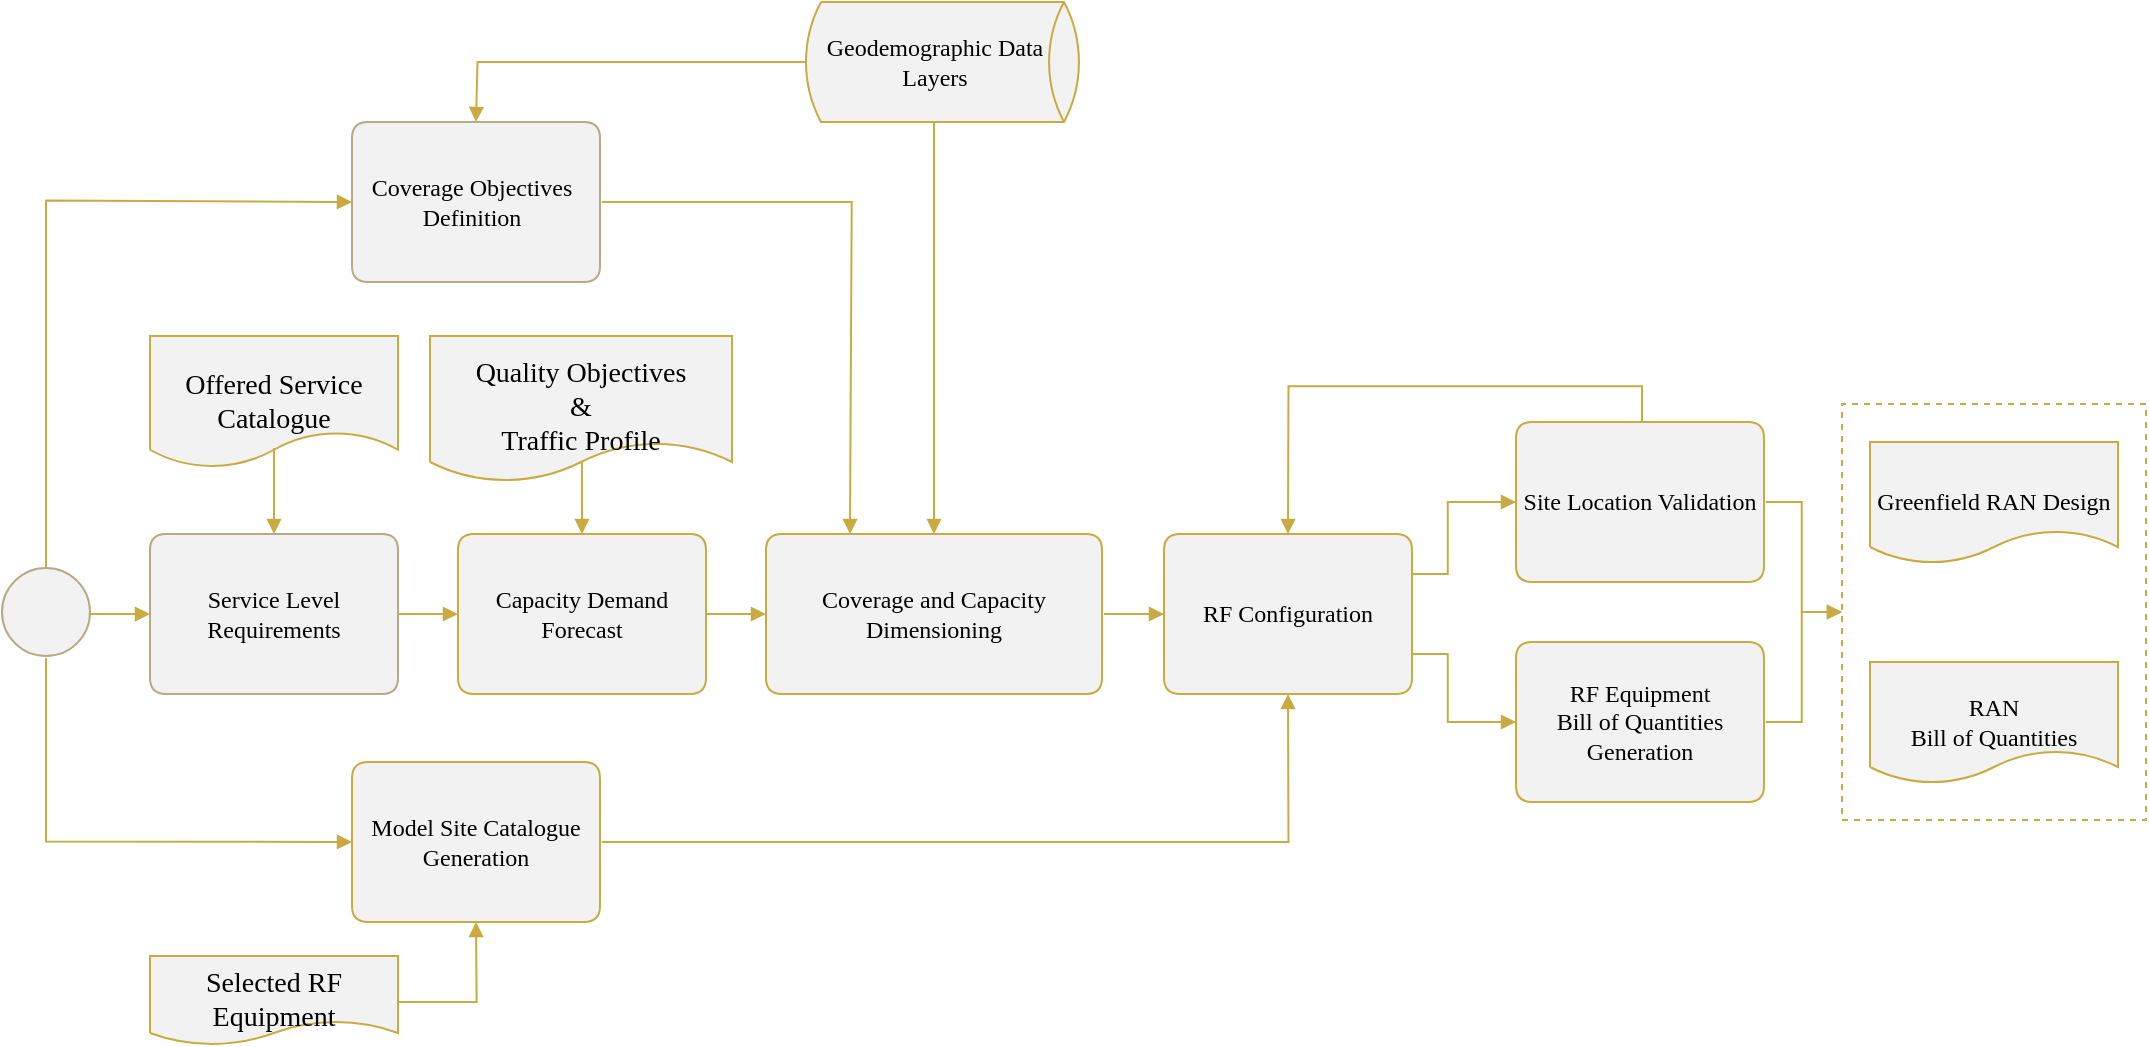 <mxfile version="13.4.2" type="device"><diagram id="WgcROyJMNsUdeJs57pX5" name="Page-1"><mxGraphModel dx="1342" dy="582" grid="1" gridSize="10" guides="1" tooltips="1" connect="1" arrows="1" fold="1" page="1" pageScale="1" pageWidth="827" pageHeight="1169" math="0" shadow="0"><root><mxCell id="0"/><mxCell id="1" parent="0"/><mxCell id="naqRGSVnfgDursWJ2qcs-1" style="vsdxID=414;fillColor=none;gradientColor=none;shape=stencil(nZBLDoAgDERP0z3SIyjew0SURgSD+Lu9kMZoXLhwN9O+tukAlrNpJg1SzDH4QW/URgNYgZTkjA4UkwJUgGXng+6DX1zLfmoymdXo17xh5zmRJ6Q42BWCfc2oJfdAr+Yv+AP9Cb7OJ3H/2JG1HNGz/84klThPVCc=);dashed=1;labelBackgroundColor=none;rounded=0;html=1;whiteSpace=wrap;strokeColor=#C9AB42;" vertex="1" parent="1"><mxGeometry x="960" y="341" width="152" height="208" as="geometry"/></mxCell><mxCell id="naqRGSVnfgDursWJ2qcs-2" style="vsdxID=24;fillColor=none;gradientColor=none;strokeColor=none;spacingTop=-1;spacingBottom=-1;spacingLeft=-1;spacingRight=-1;labelBackgroundColor=none;rounded=1;html=1;whiteSpace=wrap;" vertex="1" parent="1"><mxGeometry x="114" y="406" width="124" height="80" as="geometry"/></mxCell><mxCell id="naqRGSVnfgDursWJ2qcs-3" style="vsdxID=25;fillColor=#F2F2F2;gradientColor=none;shape=stencil(nZFLDsIwDERP4y0KyQKxLuUCnCAihliEpEpL+ZyetANS6YJFs7JnXmxpTKZqvW2YtGq7nC58F9d5MjvSWqLnLF2pyNRkqlPKfM7pFh36xhZSq1Fhhz/rgdbK5uNBXgxts9r+PjAYck39sPwBVMF6foYp9HugQeIE/ZqL4D/oQnC2vhRjPAhOQkC6U38eZ5FwClO/AQ==);strokeColor=#b6ab84;spacingTop=-1;spacingBottom=-1;spacingLeft=-1;spacingRight=-1;labelBackgroundColor=none;rounded=1;html=1;whiteSpace=wrap;" vertex="1" parent="naqRGSVnfgDursWJ2qcs-2"><mxGeometry width="124" height="80" as="geometry"/></mxCell><mxCell id="naqRGSVnfgDursWJ2qcs-4" value="&lt;font style=&quot;font-size:12px;font-family:Verdana;color:#000000;direction:ltr;letter-spacing:0px;line-height:120%;opacity:1&quot;&gt;Service Level Requirements&lt;br/&gt;&lt;/font&gt;" style="text;vsdxID=24;fillColor=none;gradientColor=none;strokeColor=none;spacingTop=-1;spacingBottom=-1;spacingLeft=-1;spacingRight=-1;labelBackgroundColor=none;rounded=1;html=1;whiteSpace=wrap;verticalAlign=middle;align=center;;html=1;" vertex="1" parent="naqRGSVnfgDursWJ2qcs-2"><mxGeometry y="40" width="124.16" as="geometry"/></mxCell><mxCell id="naqRGSVnfgDursWJ2qcs-5" style="vsdxID=53;fillColor=#F2F2F2;gradientColor=none;strokeColor=#C9AB42;spacingTop=-1;spacingBottom=-1;spacingLeft=-1;spacingRight=-1;labelBackgroundColor=none;rounded=1;html=1;whiteSpace=wrap;" vertex="1" parent="1"><mxGeometry x="268" y="406" width="124" height="80" as="geometry"/></mxCell><mxCell id="naqRGSVnfgDursWJ2qcs-6" style="vsdxID=54;fillColor=#F2F2F2;gradientColor=none;shape=stencil(nZFLDsIwDERP4y0KyQKxLuUCnCAihliEpEpL+ZyetANS6YJFs7JnXmxpTKZqvW2YtGq7nC58F9d5MjvSWqLnLF2pyNRkqlPKfM7pFh36xhZSq1Fhhz/rgdbK5uNBXgxts9r+PjAYck39sPwBVMF6foYp9HugQeIE/ZqL4D/oQnC2vhRjPAhOQkC6U38eZ5FwClO/AQ==);strokeColor=#C9AB42;spacingTop=-1;spacingBottom=-1;spacingLeft=-1;spacingRight=-1;labelBackgroundColor=none;rounded=1;html=1;whiteSpace=wrap;" vertex="1" parent="naqRGSVnfgDursWJ2qcs-5"><mxGeometry width="124" height="80" as="geometry"/></mxCell><mxCell id="naqRGSVnfgDursWJ2qcs-7" value="&lt;font style=&quot;font-size:12px;font-family:Verdana;color:#000000;direction:ltr;letter-spacing:0px;line-height:120%;opacity:1&quot;&gt;Capacity Demand Forecast&lt;br/&gt;&lt;/font&gt;" style="text;vsdxID=53;fillColor=#F2F2F2;gradientColor=none;strokeColor=#C9AB42;spacingTop=-1;spacingBottom=-1;spacingLeft=-1;spacingRight=-1;labelBackgroundColor=none;rounded=1;html=1;whiteSpace=wrap;verticalAlign=middle;align=center;;html=1;" vertex="1" parent="naqRGSVnfgDursWJ2qcs-5"><mxGeometry y="40" width="124.16" as="geometry"/></mxCell><mxCell id="naqRGSVnfgDursWJ2qcs-8" style="vsdxID=99;fillColor=#F2F2F2;gradientColor=none;strokeColor=none;spacingTop=-1;spacingBottom=-1;spacingLeft=-1;spacingRight=-1;labelBackgroundColor=none;rounded=1;html=1;whiteSpace=wrap;" vertex="1" parent="1"><mxGeometry x="215" y="200" width="124" height="80" as="geometry"/></mxCell><mxCell id="naqRGSVnfgDursWJ2qcs-9" style="vsdxID=100;fillColor=#F2F2F2;gradientColor=none;shape=stencil(nZFLDsIwDERP4y0KyQKxLuUCnCAihliEpEpL+ZyetANS6YJFs7JnXmxpTKZqvW2YtGq7nC58F9d5MjvSWqLnLF2pyNRkqlPKfM7pFh36xhZSq1Fhhz/rgdbK5uNBXgxts9r+PjAYck39sPwBVMF6foYp9HugQeIE/ZqL4D/oQnC2vhRjPAhOQkC6U38eZ5FwClO/AQ==);strokeColor=#b6ab84;spacingTop=-1;spacingBottom=-1;spacingLeft=-1;spacingRight=-1;labelBackgroundColor=none;rounded=1;html=1;whiteSpace=wrap;" vertex="1" parent="naqRGSVnfgDursWJ2qcs-8"><mxGeometry width="124" height="80" as="geometry"/></mxCell><mxCell id="naqRGSVnfgDursWJ2qcs-10" value="&lt;font style=&quot;font-size:12px;font-family:Verdana;color:#000000;direction:ltr;letter-spacing:0px;line-height:120%;opacity:1&quot;&gt;Coverage Objectives Definition&lt;br/&gt;&lt;/font&gt;" style="text;vsdxID=99;fillColor=#F2F2F2;gradientColor=none;strokeColor=none;spacingTop=-1;spacingBottom=-1;spacingLeft=-1;spacingRight=-1;labelBackgroundColor=none;rounded=1;html=1;whiteSpace=wrap;verticalAlign=middle;align=center;;html=1;" vertex="1" parent="naqRGSVnfgDursWJ2qcs-8"><mxGeometry x="-2.08" y="40" width="124.16" as="geometry"/></mxCell><mxCell id="naqRGSVnfgDursWJ2qcs-11" style="vsdxID=122;fillColor=#F2F2F2;gradientColor=none;strokeColor=#C9AB42;spacingTop=-1;spacingBottom=-1;spacingLeft=-1;spacingRight=-1;labelBackgroundColor=none;rounded=1;html=1;whiteSpace=wrap;" vertex="1" parent="1"><mxGeometry x="215" y="520" width="124" height="80" as="geometry"/></mxCell><mxCell id="naqRGSVnfgDursWJ2qcs-12" style="vsdxID=123;fillColor=#F2F2F2;gradientColor=none;shape=stencil(nZFLDsIwDERP4y0KyQKxLuUCnCAihliEpEpL+ZyetANS6YJFs7JnXmxpTKZqvW2YtGq7nC58F9d5MjvSWqLnLF2pyNRkqlPKfM7pFh36xhZSq1Fhhz/rgdbK5uNBXgxts9r+PjAYck39sPwBVMF6foYp9HugQeIE/ZqL4D/oQnC2vhRjPAhOQkC6U38eZ5FwClO/AQ==);strokeColor=#C9AB42;spacingTop=-1;spacingBottom=-1;spacingLeft=-1;spacingRight=-1;labelBackgroundColor=none;rounded=1;html=1;whiteSpace=wrap;" vertex="1" parent="naqRGSVnfgDursWJ2qcs-11"><mxGeometry width="124" height="80" as="geometry"/></mxCell><mxCell id="naqRGSVnfgDursWJ2qcs-13" value="&lt;font style=&quot;font-size:12px;font-family:Verdana;color:#000000;direction:ltr;letter-spacing:0px;line-height:120%;opacity:1&quot;&gt;Model Site Catalogue Generation&lt;br/&gt;&lt;/font&gt;" style="text;vsdxID=122;fillColor=#F2F2F2;gradientColor=none;strokeColor=#C9AB42;spacingTop=-1;spacingBottom=-1;spacingLeft=-1;spacingRight=-1;labelBackgroundColor=none;rounded=1;html=1;whiteSpace=wrap;verticalAlign=middle;align=center;;html=1;" vertex="1" parent="naqRGSVnfgDursWJ2qcs-11"><mxGeometry y="40" width="124.16" as="geometry"/></mxCell><mxCell id="naqRGSVnfgDursWJ2qcs-14" style="vsdxID=170;fillColor=#F2F2F2;gradientColor=none;strokeColor=#C9AB42;spacingTop=-1;spacingBottom=-1;spacingLeft=-1;spacingRight=-1;labelBackgroundColor=none;rounded=1;html=1;whiteSpace=wrap;" vertex="1" parent="1"><mxGeometry x="422" y="406" width="168" height="80" as="geometry"/></mxCell><mxCell id="naqRGSVnfgDursWJ2qcs-15" style="vsdxID=171;fillColor=#F2F2F2;gradientColor=none;shape=stencil(nZFLDsIwDERP4y0KyQKxLuUCnCAihliEpEpL+ZyetANS6YJFs7JnXmxpTKZqvW2YtGq7nC58F9d5MjvSWqLnLF2pyNRkqlPKfM7pFh36xhZSq1Fhhz/rgdbK5uNBXgxts9r+PjAYck39sPwBVMF6foYp9HugQeIE/ZqL4D/oQnC2vhRjPAhOQkC6U38eZ5FwClO/AQ==);strokeColor=#C9AB42;spacingTop=-1;spacingBottom=-1;spacingLeft=-1;spacingRight=-1;labelBackgroundColor=none;rounded=1;html=1;whiteSpace=wrap;" vertex="1" parent="naqRGSVnfgDursWJ2qcs-14"><mxGeometry width="168" height="80" as="geometry"/></mxCell><mxCell id="naqRGSVnfgDursWJ2qcs-16" value="&lt;font style=&quot;font-size:12px;font-family:Verdana;color:#000000;direction:ltr;letter-spacing:0px;line-height:120%;opacity:1&quot;&gt;Coverage and Capacity Dimensioning&lt;br/&gt;&lt;/font&gt;" style="text;vsdxID=170;fillColor=#F2F2F2;gradientColor=none;strokeColor=#C9AB42;spacingTop=-1;spacingBottom=-1;spacingLeft=-1;spacingRight=-1;labelBackgroundColor=none;rounded=1;html=1;whiteSpace=wrap;verticalAlign=middle;align=center;;html=1;" vertex="1" parent="naqRGSVnfgDursWJ2qcs-14"><mxGeometry y="40" width="168.41" as="geometry"/></mxCell><mxCell id="naqRGSVnfgDursWJ2qcs-17" style="vsdxID=193;fillColor=#F2F2F2;gradientColor=none;strokeColor=#C9AB42;spacingTop=-1;spacingBottom=-1;spacingLeft=-1;spacingRight=-1;labelBackgroundColor=none;rounded=1;html=1;whiteSpace=wrap;" vertex="1" parent="1"><mxGeometry x="797" y="350" width="124" height="80" as="geometry"/></mxCell><mxCell id="naqRGSVnfgDursWJ2qcs-18" style="vsdxID=194;fillColor=#F2F2F2;gradientColor=none;shape=stencil(nZFLDsIwDERP4y0KyQKxLuUCnCAihliEpEpL+ZyetANS6YJFs7JnXmxpTKZqvW2YtGq7nC58F9d5MjvSWqLnLF2pyNRkqlPKfM7pFh36xhZSq1Fhhz/rgdbK5uNBXgxts9r+PjAYck39sPwBVMF6foYp9HugQeIE/ZqL4D/oQnC2vhRjPAhOQkC6U38eZ5FwClO/AQ==);strokeColor=#C9AB42;spacingTop=-1;spacingBottom=-1;spacingLeft=-1;spacingRight=-1;labelBackgroundColor=none;rounded=1;html=1;whiteSpace=wrap;" vertex="1" parent="naqRGSVnfgDursWJ2qcs-17"><mxGeometry width="124" height="80" as="geometry"/></mxCell><mxCell id="naqRGSVnfgDursWJ2qcs-19" value="&lt;font style=&quot;font-size:12px;font-family:Verdana;color:#000000;direction:ltr;letter-spacing:0px;line-height:120%;opacity:1&quot;&gt;Site Location Validation&lt;br/&gt;&lt;/font&gt;" style="text;vsdxID=193;fillColor=#F2F2F2;gradientColor=none;strokeColor=#C9AB42;spacingTop=-1;spacingBottom=-1;spacingLeft=-1;spacingRight=-1;labelBackgroundColor=none;rounded=1;html=1;whiteSpace=wrap;verticalAlign=middle;align=center;;html=1;" vertex="1" parent="naqRGSVnfgDursWJ2qcs-17"><mxGeometry y="40" width="124.16" as="geometry"/></mxCell><mxCell id="naqRGSVnfgDursWJ2qcs-20" style="vsdxID=216;fillColor=none;gradientColor=none;strokeColor=none;spacingTop=-1;spacingBottom=-1;spacingLeft=-1;spacingRight=-1;labelBackgroundColor=none;rounded=0;html=1;whiteSpace=wrap;" vertex="1" parent="1"><mxGeometry x="40" y="423" width="44" height="44" as="geometry"/></mxCell><mxCell id="naqRGSVnfgDursWJ2qcs-21" style="vsdxID=217;fillColor=#f2f2f2;gradientColor=none;shape=stencil(vVHLDsIgEPwajiQI6RfU+h8bu22JCGRB2/69kG1iazx58DazM/vIjjBtmiCi0CplCjecbZ8nYc5Ca+snJJsLEqYTph0C4Ujh4XvmEaqzont41gkL96naodXKrGF6YSfQtUi0OXXDVlqPfJNP6usotUhYbJIUMmQb/GGrAxpRljVycDBuc1hKM2LclX8/7H9nFfB+82Cd45T2+mcspcSRmu4F);strokeColor=#b6ab84;spacingTop=-1;spacingBottom=-1;spacingLeft=-1;spacingRight=-1;labelBackgroundColor=none;rounded=0;html=1;whiteSpace=wrap;" vertex="1" parent="naqRGSVnfgDursWJ2qcs-20"><mxGeometry width="44" height="44" as="geometry"/></mxCell><mxCell id="naqRGSVnfgDursWJ2qcs-22" style="vsdxID=273;fillColor=#F2F2F2;gradientColor=none;strokeColor=#C9AB42;spacingTop=-1;spacingBottom=-1;spacingLeft=-1;spacingRight=-1;labelBackgroundColor=none;rounded=1;html=1;whiteSpace=wrap;" vertex="1" parent="1"><mxGeometry x="621" y="406" width="124" height="80" as="geometry"/></mxCell><mxCell id="naqRGSVnfgDursWJ2qcs-23" style="vsdxID=274;fillColor=#F2F2F2;gradientColor=none;shape=stencil(nZFLDsIwDERP4y0KyQKxLuUCnCAihliEpEpL+ZyetANS6YJFs7JnXmxpTKZqvW2YtGq7nC58F9d5MjvSWqLnLF2pyNRkqlPKfM7pFh36xhZSq1Fhhz/rgdbK5uNBXgxts9r+PjAYck39sPwBVMF6foYp9HugQeIE/ZqL4D/oQnC2vhRjPAhOQkC6U38eZ5FwClO/AQ==);strokeColor=#C9AB42;spacingTop=-1;spacingBottom=-1;spacingLeft=-1;spacingRight=-1;labelBackgroundColor=none;rounded=1;html=1;whiteSpace=wrap;" vertex="1" parent="naqRGSVnfgDursWJ2qcs-22"><mxGeometry width="124" height="80" as="geometry"/></mxCell><mxCell id="naqRGSVnfgDursWJ2qcs-24" value="&lt;font style=&quot;font-size:12px;font-family:Verdana;color:#000000;direction:ltr;letter-spacing:0px;line-height:120%;opacity:1&quot;&gt;RF Configuration&lt;br/&gt;&lt;/font&gt;" style="text;vsdxID=273;fillColor=#F2F2F2;gradientColor=none;strokeColor=#C9AB42;spacingTop=-1;spacingBottom=-1;spacingLeft=-1;spacingRight=-1;labelBackgroundColor=none;rounded=1;html=1;whiteSpace=wrap;verticalAlign=middle;align=center;;html=1;" vertex="1" parent="naqRGSVnfgDursWJ2qcs-22"><mxGeometry y="40" width="124.16" as="geometry"/></mxCell><mxCell id="naqRGSVnfgDursWJ2qcs-25" value="&lt;font style=&quot;font-size:12px;font-family:Verdana;color:#000000;direction:ltr;letter-spacing:0px;line-height:120%;opacity:1&quot;&gt;Geodemographic Data Layers&lt;br/&gt;&lt;/font&gt;" style="verticalAlign=middle;align=center;vsdxID=300;fillColor=#F2F2F2;gradientColor=none;shape=stencil(1VNLEsIgDD0NyzIUtI5rPxfwBIxNW0aEDkWtnl7atE6rw7hyIavk5ZHkhUDEpqlkDYSzxjt7gpvKfUXElnCuTAVO+WARsSNiU1gHpbMXk6Nfy8DkrEcgxztpx+ZMuuNBPQCxFV3PD3Iwydleu+ItUpd0NUTvCLDe2yNXKzPhpozFqaGBrrWBuljTsTN3H29nlGeIRRK+/DaRrWoSZ730ypppOaalKyEJ5ZJCy3IWam4A9QRO41o+dI+1o3K+qomM8idigtEvA66J0hp36RX/wab83euz6MDehhWM958WIPylYvcE);strokeColor=#C9AB42;spacingTop=-1;spacingBottom=-1;spacingLeft=-1;spacingRight=-1;labelBackgroundColor=none;rounded=1;html=1;whiteSpace=wrap;" vertex="1" parent="1"><mxGeometry x="442" y="140" width="129" height="60" as="geometry"/></mxCell><mxCell id="naqRGSVnfgDursWJ2qcs-26" value="&lt;font style=&quot;font-size:14px;font-family:Verdana;color:#000000;direction:ltr;letter-spacing:0px;line-height:120%;opacity:1&quot;&gt;Quality Objectives&lt;br/&gt;&amp;amp;&lt;br/&gt;Traffic Profile&lt;br/&gt;&lt;/font&gt;" style="verticalAlign=middle;align=center;vsdxID=304;fillColor=#F2F2F2;gradientColor=none;shape=stencil(tZJLDoIwEIZP0yWkDxFdI17AEzQyQGOlpFRBT29hMAEMG41dTf/55pX8RCRNKWsgnDbOmgu0KnMlEQfCuapKsMr5iIiUiCQ3FgprblWG/1p6ktNBgQxrWE9zKu35pJ6AWhzu5w8ZbHI19354hyjF1AN/uziMBuGIrFbVKkvXQUa/Rpcb+Lv6i0c6isJog7wdCxjbhvF44JtaaUm7QHaqCaxx0ilTza7S0hYQ+HFBrmUxSzUtQP0h/7Dgn/dj0/18MNgGDaW0RtdN80ubeQktKtIX);strokeColor=#C9AB42;spacingTop=-1;spacingBottom=-1;spacingLeft=-1;spacingRight=-1;labelBackgroundColor=none;rounded=1;html=1;whiteSpace=wrap;" vertex="1" parent="1"><mxGeometry x="254" y="307" width="151" height="72" as="geometry"/></mxCell><mxCell id="naqRGSVnfgDursWJ2qcs-27" style="vsdxID=332;fillColor=#F2F2F2;gradientColor=none;strokeColor=#C9AB42;spacingTop=-1;spacingBottom=-1;spacingLeft=-1;spacingRight=-1;labelBackgroundColor=none;rounded=1;html=1;whiteSpace=wrap;" vertex="1" parent="1"><mxGeometry x="797" y="460" width="124" height="80" as="geometry"/></mxCell><mxCell id="naqRGSVnfgDursWJ2qcs-28" style="vsdxID=333;fillColor=#F2F2F2;gradientColor=none;shape=stencil(nZFLDsIwDERP4y0KyQKxLuUCnCAihliEpEpL+ZyetANS6YJFs7JnXmxpTKZqvW2YtGq7nC58F9d5MjvSWqLnLF2pyNRkqlPKfM7pFh36xhZSq1Fhhz/rgdbK5uNBXgxts9r+PjAYck39sPwBVMF6foYp9HugQeIE/ZqL4D/oQnC2vhRjPAhOQkC6U38eZ5FwClO/AQ==);strokeColor=#C9AB42;spacingTop=-1;spacingBottom=-1;spacingLeft=-1;spacingRight=-1;labelBackgroundColor=none;rounded=1;html=1;whiteSpace=wrap;" vertex="1" parent="naqRGSVnfgDursWJ2qcs-27"><mxGeometry width="124" height="80" as="geometry"/></mxCell><mxCell id="naqRGSVnfgDursWJ2qcs-29" value="&lt;font style=&quot;font-size:12px;font-family:Verdana;color:#000000;direction:ltr;letter-spacing:0px;line-height:120%;opacity:1&quot;&gt;RF Equipment &lt;br/&gt;Bill of Quantities Generation&lt;br/&gt;&lt;/font&gt;" style="text;vsdxID=332;fillColor=#F2F2F2;gradientColor=none;strokeColor=#C9AB42;spacingTop=-1;spacingBottom=-1;spacingLeft=-1;spacingRight=-1;labelBackgroundColor=none;rounded=1;html=1;whiteSpace=wrap;verticalAlign=middle;align=center;;html=1;" vertex="1" parent="naqRGSVnfgDursWJ2qcs-27"><mxGeometry y="40" width="124.16" as="geometry"/></mxCell><mxCell id="naqRGSVnfgDursWJ2qcs-30" value="&lt;font style=&quot;font-size:14px;font-family:Verdana;color:#000000;direction:ltr;letter-spacing:0px;line-height:120%;opacity:1&quot;&gt;Offered Service Catalogue&lt;br/&gt;&lt;/font&gt;" style="verticalAlign=middle;align=center;vsdxID=360;fillColor=#F2F2F2;gradientColor=none;shape=stencil(tZJNDoIwEIVP0yWktCKyVryAJ2hkgMZKSVsFPb2FwQQwbEjsavrmm7/kEX60lWiAMGqd0TdoZe4qwk+EMVlXYKTzEeEZ4cdCGyiNftQ5/hvhSUYHBXKsiXqaUWGuF/kG1JIwnT9ksMldP/vhHaIUUy/8HZIwHoQzskrWqyxdByO6GV1u4O/qLx7pOAopQ96MBWkS7vYofaGVjrQLRCdtYLQTTup6dpQSpoTATwsKJcpZyrYAzY+8fb8/rxdN1/PBYBq0k1QKPTfNL03mJTQozz4=);strokeColor=#C9AB42;spacingTop=-1;spacingBottom=-1;spacingLeft=-1;spacingRight=-1;labelBackgroundColor=none;rounded=1;html=1;whiteSpace=wrap;" vertex="1" parent="1"><mxGeometry x="114" y="307" width="124" height="65" as="geometry"/></mxCell><mxCell id="naqRGSVnfgDursWJ2qcs-31" value="&lt;font style=&quot;font-size:14px;font-family:Verdana;color:#000000;direction:ltr;letter-spacing:0px;line-height:120%;opacity:1&quot;&gt;Selected RF Equipment&lt;br/&gt;&lt;/font&gt;" style="verticalAlign=middle;align=center;vsdxID=362;fillColor=#F2F2F2;gradientColor=none;shape=stencil(tZJNDoIwEIVP0yVkaCXoGvECnqCRARorJaUKenoLwwIwbDR2NX3zzV/ymEjbSjbIOLTOmit2KncVE0fGuaortMr5iImMibQwFktr7nVO/0Z6ksOoYE410UBzkPZyVi8kLQkPy0cMNbmZxzC8JxQo9aTfPgnjUTgRq1W9ycI2GMHX6HoDf9dw8UQnPISEeDsVcIhCsSNtouKNltAHsldtYI2TTpl6cZWWtsTAjwsKLctFqu0Qmw/5hwX/vF80388Ho23IUEprct08v7aZl8iiInsD);strokeColor=#C9AB42;spacingTop=-1;spacingBottom=-1;spacingLeft=-1;spacingRight=-1;labelBackgroundColor=none;rounded=1;html=1;whiteSpace=wrap;" vertex="1" parent="1"><mxGeometry x="114" y="617" width="124" height="44" as="geometry"/></mxCell><mxCell id="naqRGSVnfgDursWJ2qcs-32" value="&lt;font style=&quot;font-size:12px;font-family:Verdana;color:#000000;direction:ltr;letter-spacing:0px;line-height:120%;opacity:1&quot;&gt;Greenfield RAN Design&lt;br/&gt;&lt;/font&gt;" style="verticalAlign=middle;align=center;vsdxID=413;fillColor=#F2F2F2;gradientColor=none;shape=stencil(tZJLDoIwEIZP0yWkDwm6Rr2AJ2hkgMZKSVsFPb2FwQQwbEjsavrPN6/kJyJzlWyAcOq8NTdoVe4rIo6Ec1VXYJUPEREnIrLCWCitedQ5/hsZSE4HBXKsYT3NqbTXi3oDaml8mD9ksMndPPvhHaIUUy/87dM4GYQzslrVqyxdBxndjC43CHf1F490sotTTFM7FjAmYoHSF1rpSLtIdspF1njplalnR2lpS4jCtKjQspylXAvQ/Mjb9/vzemy6XggG06CdlNbouWl+abIgoUHF6QM=);strokeColor=#C9AB42;spacingTop=-1;spacingBottom=-1;spacingLeft=-1;spacingRight=-1;labelBackgroundColor=none;rounded=1;html=1;whiteSpace=wrap;" vertex="1" parent="1"><mxGeometry x="974" y="360" width="124" height="60" as="geometry"/></mxCell><mxCell id="naqRGSVnfgDursWJ2qcs-33" value="&lt;font style=&quot;font-size:12px;font-family:Verdana;color:#000000;direction:ltr;letter-spacing:0px;line-height:120%;opacity:1&quot;&gt;RAN &lt;br/&gt;Bill of Quantities&lt;br/&gt;&lt;/font&gt;" style="verticalAlign=middle;align=center;vsdxID=412;fillColor=#F2F2F2;gradientColor=none;shape=stencil(tZJLDoIwEIZP0yWkDwm6Rr2AJ2hkgMZKSVsFPb2FwQQwbEjsavrPN6/kJyJzlWyAcOq8NTdoVe4rIo6Ec1VXYJUPEREnIrLCWCitedQ5/hsZSE4HBXKsYT3NqbTXi3oDaml8mD9ksMndPPvhHaIUUy/87dM4GYQzslrVqyxdBxndjC43CHf1F490sotTTFM7FjAmYoHSF1rpSLtIdspF1njplalnR2lpS4jCtKjQspylXAvQ/Mjb9/vzemy6XggG06CdlNbouWl+abIgoUHF6QM=);strokeColor=#C9AB42;spacingTop=-1;spacingBottom=-1;spacingLeft=-1;spacingRight=-1;labelBackgroundColor=none;rounded=1;html=1;whiteSpace=wrap;" vertex="1" parent="1"><mxGeometry x="974" y="470" width="124" height="60" as="geometry"/></mxCell><mxCell id="naqRGSVnfgDursWJ2qcs-34" style="vsdxID=246;edgeStyle=none;startArrow=none;endArrow=block;startSize=5;endSize=5;strokeColor=#c9ab42;spacingTop=0;spacingBottom=0;spacingLeft=0;spacingRight=0;verticalAlign=middle;html=1;labelBackgroundColor=#ffffff;rounded=0;exitX=0.5;exitY=1.023;exitDx=0;exitDy=0;exitPerimeter=0;entryX=0;entryY=0.5;entryDx=0;entryDy=0;entryPerimeter=0;" edge="1" parent="1" source="naqRGSVnfgDursWJ2qcs-20" target="naqRGSVnfgDursWJ2qcs-11"><mxGeometry relative="1" as="geometry"><mxPoint x="-1" as="offset"/><Array as="points"><mxPoint x="62" y="559.78"/></Array></mxGeometry></mxCell><mxCell id="naqRGSVnfgDursWJ2qcs-35" style="vsdxID=245;edgeStyle=none;startArrow=none;endArrow=block;startSize=5;endSize=5;strokeColor=#C9AB42;spacingTop=0;spacingBottom=0;spacingLeft=0;spacingRight=0;verticalAlign=middle;html=1;labelBackgroundColor=#ffffff;rounded=0;exitX=0.5;exitY=0;exitDx=0;exitDy=0;exitPerimeter=0;entryX=0;entryY=0.5;entryDx=0;entryDy=0;entryPerimeter=0;" edge="1" parent="1" source="naqRGSVnfgDursWJ2qcs-20" target="naqRGSVnfgDursWJ2qcs-8"><mxGeometry relative="1" as="geometry"><mxPoint as="offset"/><Array as="points"><mxPoint x="62" y="239.22"/></Array></mxGeometry></mxCell><mxCell id="naqRGSVnfgDursWJ2qcs-36" style="vsdxID=232;edgeStyle=none;startArrow=none;endArrow=block;startSize=5;endSize=5;strokeColor=#C9AB42;spacingTop=0;spacingBottom=0;spacingLeft=0;spacingRight=0;verticalAlign=middle;html=1;labelBackgroundColor=#ffffff;rounded=0;exitX=1;exitY=0.5;exitDx=0;exitDy=0;exitPerimeter=0;entryX=0;entryY=0.5;entryDx=0;entryDy=0;entryPerimeter=0;fillColor=#F2F2F2;" edge="1" parent="1" source="naqRGSVnfgDursWJ2qcs-5" target="naqRGSVnfgDursWJ2qcs-14"><mxGeometry relative="1" as="geometry"><mxPoint as="offset"/><Array as="points"/></mxGeometry></mxCell><mxCell id="naqRGSVnfgDursWJ2qcs-37" style="vsdxID=230;edgeStyle=none;startArrow=none;endArrow=block;startSize=5;endSize=5;strokeColor=#C9AB42;spacingTop=0;spacingBottom=0;spacingLeft=0;spacingRight=0;verticalAlign=middle;html=1;labelBackgroundColor=#ffffff;rounded=0;exitX=1;exitY=0.5;exitDx=0;exitDy=0;exitPerimeter=0;entryX=0;entryY=0.5;entryDx=0;entryDy=0;entryPerimeter=0;fillColor=#F2F2F2;" edge="1" parent="1" source="naqRGSVnfgDursWJ2qcs-2" target="naqRGSVnfgDursWJ2qcs-5"><mxGeometry relative="1" as="geometry"><mxPoint as="offset"/><Array as="points"/></mxGeometry></mxCell><mxCell id="naqRGSVnfgDursWJ2qcs-38" style="vsdxID=229;edgeStyle=none;startArrow=none;endArrow=block;startSize=5;endSize=5;strokeColor=#c9ab42;spacingTop=0;spacingBottom=0;spacingLeft=0;spacingRight=0;verticalAlign=middle;html=1;labelBackgroundColor=#ffffff;rounded=0;exitX=1;exitY=0.523;exitDx=0;exitDy=0;exitPerimeter=0;entryX=0;entryY=0.5;entryDx=0;entryDy=0;entryPerimeter=0;" edge="1" parent="1" source="naqRGSVnfgDursWJ2qcs-20" target="naqRGSVnfgDursWJ2qcs-2"><mxGeometry relative="1" as="geometry"><mxPoint as="offset"/><Array as="points"/></mxGeometry></mxCell><mxCell id="naqRGSVnfgDursWJ2qcs-39" style="vsdxID=297;edgeStyle=none;startArrow=none;endArrow=block;startSize=5;endSize=5;strokeColor=#C9AB42;spacingTop=0;spacingBottom=0;spacingLeft=0;spacingRight=0;verticalAlign=middle;html=1;labelBackgroundColor=#ffffff;rounded=0;exitX=1;exitY=0.25;exitDx=0;exitDy=0;exitPerimeter=0;entryX=0;entryY=0.5;entryDx=0;entryDy=0;entryPerimeter=0;fillColor=#F2F2F2;" edge="1" parent="1" source="naqRGSVnfgDursWJ2qcs-22" target="naqRGSVnfgDursWJ2qcs-17"><mxGeometry relative="1" as="geometry"><mxPoint y="-1" as="offset"/><Array as="points"><mxPoint x="762.88" y="426"/><mxPoint x="762.88" y="390"/></Array></mxGeometry></mxCell><mxCell id="naqRGSVnfgDursWJ2qcs-40" style="vsdxID=299;edgeStyle=none;startArrow=none;endArrow=block;startSize=5;endSize=5;strokeColor=#C9AB42;spacingTop=0;spacingBottom=0;spacingLeft=0;spacingRight=0;verticalAlign=middle;html=1;labelBackgroundColor=#ffffff;rounded=0;exitX=1.008;exitY=0.5;exitDx=0;exitDy=0;exitPerimeter=0;entryX=0.5;entryY=1;entryDx=0;entryDy=0;entryPerimeter=0;fillColor=#F2F2F2;" edge="1" parent="1" source="naqRGSVnfgDursWJ2qcs-11" target="naqRGSVnfgDursWJ2qcs-22"><mxGeometry relative="1" as="geometry"><mxPoint x="-1" as="offset"/><Array as="points"><mxPoint x="683.24" y="560"/></Array></mxGeometry></mxCell><mxCell id="naqRGSVnfgDursWJ2qcs-41" value="" style="vsdxID=303;edgeStyle=none;startArrow=none;endArrow=block;startSize=5;endSize=5;strokeColor=#C9AB42;spacingTop=0;spacingBottom=0;spacingLeft=0;spacingRight=0;verticalAlign=middle;html=1;labelBackgroundColor=#ffffff;rounded=0;align=center;exitX=0.503;exitY=0.875;exitDx=0;exitDy=0;exitPerimeter=0;entryX=0.5;entryY=0;entryDx=0;entryDy=0;entryPerimeter=0;fillColor=#F2F2F2;" edge="1" parent="1" source="naqRGSVnfgDursWJ2qcs-26" target="naqRGSVnfgDursWJ2qcs-5"><mxGeometry relative="1" as="geometry"><mxPoint x="10" as="offset"/><Array as="points"/></mxGeometry></mxCell><mxCell id="naqRGSVnfgDursWJ2qcs-42" style="vsdxID=355;edgeStyle=none;startArrow=none;endArrow=block;startSize=5;endSize=5;strokeColor=#C9AB42;spacingTop=0;spacingBottom=0;spacingLeft=0;spacingRight=0;verticalAlign=middle;html=1;labelBackgroundColor=#ffffff;rounded=0;exitX=1.008;exitY=0.5;exitDx=0;exitDy=0;exitPerimeter=0;entryX=0.25;entryY=0;entryDx=0;entryDy=0;entryPerimeter=0;fillColor=#F2F2F2;" edge="1" parent="1" source="naqRGSVnfgDursWJ2qcs-8" target="naqRGSVnfgDursWJ2qcs-14"><mxGeometry relative="1" as="geometry"><mxPoint as="offset"/><Array as="points"><mxPoint x="464.86" y="240"/></Array></mxGeometry></mxCell><mxCell id="naqRGSVnfgDursWJ2qcs-43" value="" style="vsdxID=357;edgeStyle=none;startArrow=none;endArrow=block;startSize=5;endSize=5;strokeColor=#C9AB42;spacingTop=0;spacingBottom=0;spacingLeft=0;spacingRight=0;verticalAlign=middle;html=1;labelBackgroundColor=#ffffff;rounded=0;align=center;exitX=0.496;exitY=1;exitDx=0;exitDy=0;exitPerimeter=0;entryX=0.5;entryY=0;entryDx=0;entryDy=0;entryPerimeter=0;fillColor=#F2F2F2;" edge="1" parent="1" source="naqRGSVnfgDursWJ2qcs-25" target="naqRGSVnfgDursWJ2qcs-14"><mxGeometry relative="1" as="geometry"><mxPoint x="10" as="offset"/><Array as="points"><mxPoint x="506" y="340"/><mxPoint x="506" y="340"/></Array></mxGeometry></mxCell><mxCell id="naqRGSVnfgDursWJ2qcs-44" style="vsdxID=358;edgeStyle=none;startArrow=none;endArrow=block;startSize=5;endSize=5;strokeColor=#C9AB42;spacingTop=0;spacingBottom=0;spacingLeft=0;spacingRight=0;verticalAlign=middle;html=1;labelBackgroundColor=#ffffff;rounded=0;exitX=1.006;exitY=0.5;exitDx=0;exitDy=0;exitPerimeter=0;entryX=0;entryY=0.5;entryDx=0;entryDy=0;entryPerimeter=0;fillColor=#F2F2F2;" edge="1" parent="1" source="naqRGSVnfgDursWJ2qcs-14" target="naqRGSVnfgDursWJ2qcs-22"><mxGeometry relative="1" as="geometry"><mxPoint as="offset"/><Array as="points"/></mxGeometry></mxCell><mxCell id="naqRGSVnfgDursWJ2qcs-45" style="vsdxID=359;edgeStyle=none;startArrow=none;endArrow=block;startSize=5;endSize=5;strokeColor=#C9AB42;spacingTop=0;spacingBottom=0;spacingLeft=0;spacingRight=0;verticalAlign=middle;html=1;labelBackgroundColor=#ffffff;rounded=0;exitX=1;exitY=0.75;exitDx=0;exitDy=0;exitPerimeter=0;entryX=0;entryY=0.5;entryDx=0;entryDy=0;entryPerimeter=0;fillColor=#F2F2F2;" edge="1" parent="1" source="naqRGSVnfgDursWJ2qcs-22" target="naqRGSVnfgDursWJ2qcs-27"><mxGeometry relative="1" as="geometry"><mxPoint as="offset"/><Array as="points"><mxPoint x="762.88" y="466"/><mxPoint x="762.88" y="500"/></Array></mxGeometry></mxCell><mxCell id="naqRGSVnfgDursWJ2qcs-46" style="vsdxID=361;edgeStyle=none;startArrow=none;endArrow=block;startSize=5;endSize=5;strokeColor=#c9ab42;spacingTop=0;spacingBottom=0;spacingLeft=0;spacingRight=0;verticalAlign=middle;html=1;labelBackgroundColor=#ffffff;rounded=0;exitX=0.5;exitY=0.862;exitDx=0;exitDy=0;exitPerimeter=0;entryX=0.5;entryY=0;entryDx=0;entryDy=0;entryPerimeter=0;" edge="1" parent="1" source="naqRGSVnfgDursWJ2qcs-30" target="naqRGSVnfgDursWJ2qcs-2"><mxGeometry relative="1" as="geometry"><mxPoint x="10" as="offset"/><Array as="points"/></mxGeometry></mxCell><mxCell id="naqRGSVnfgDursWJ2qcs-47" style="vsdxID=365;edgeStyle=none;startArrow=none;endArrow=block;startSize=5;endSize=5;strokeColor=#C9AB42;spacingTop=0;spacingBottom=0;spacingLeft=0;spacingRight=0;verticalAlign=middle;html=1;labelBackgroundColor=#ffffff;rounded=0;exitX=1;exitY=0.523;exitDx=0;exitDy=0;exitPerimeter=0;entryX=0.5;entryY=1;entryDx=0;entryDy=0;entryPerimeter=0;fillColor=#F2F2F2;" edge="1" parent="1" source="naqRGSVnfgDursWJ2qcs-31" target="naqRGSVnfgDursWJ2qcs-11"><mxGeometry relative="1" as="geometry"><mxPoint as="offset"/><Array as="points"><mxPoint x="277.32" y="640"/></Array></mxGeometry></mxCell><mxCell id="naqRGSVnfgDursWJ2qcs-48" style="vsdxID=415;edgeStyle=none;startArrow=none;endArrow=block;startSize=5;endSize=5;strokeColor=#C9AB42;spacingTop=0;spacingBottom=0;spacingLeft=0;spacingRight=0;verticalAlign=middle;html=1;labelBackgroundColor=#ffffff;rounded=0;exitX=1.008;exitY=0.5;exitDx=0;exitDy=0;exitPerimeter=0;entryX=0;entryY=0.5;entryDx=0;entryDy=0;entryPerimeter=0;fillColor=#F2F2F2;" edge="1" parent="1" source="naqRGSVnfgDursWJ2qcs-17" target="naqRGSVnfgDursWJ2qcs-1"><mxGeometry relative="1" as="geometry"><mxPoint y="-1" as="offset"/><Array as="points"><mxPoint x="939.88" y="390"/><mxPoint x="939.88" y="445"/></Array></mxGeometry></mxCell><mxCell id="naqRGSVnfgDursWJ2qcs-49" style="vsdxID=416;edgeStyle=none;startArrow=none;endArrow=block;startSize=5;endSize=5;strokeColor=#C9AB42;spacingTop=0;spacingBottom=0;spacingLeft=0;spacingRight=0;verticalAlign=middle;html=1;labelBackgroundColor=#ffffff;rounded=0;exitX=1.008;exitY=0.5;exitDx=0;exitDy=0;exitPerimeter=0;entryX=0;entryY=0.5;entryDx=0;entryDy=0;entryPerimeter=0;fillColor=#F2F2F2;" edge="1" parent="1" source="naqRGSVnfgDursWJ2qcs-27" target="naqRGSVnfgDursWJ2qcs-1"><mxGeometry relative="1" as="geometry"><mxPoint as="offset"/><Array as="points"><mxPoint x="939.88" y="500"/><mxPoint x="939.88" y="445"/></Array></mxGeometry></mxCell><mxCell id="naqRGSVnfgDursWJ2qcs-50" value="" style="vsdxID=417;edgeStyle=none;startArrow=none;endArrow=block;startSize=5;endSize=5;strokeColor=#C9AB42;spacingTop=0;spacingBottom=0;spacingLeft=0;spacingRight=0;verticalAlign=middle;html=1;labelBackgroundColor=#ffffff;rounded=0;align=center;exitX=0;exitY=0.5;exitDx=0;exitDy=0;exitPerimeter=0;entryX=0.5;entryY=0;entryDx=0;entryDy=0;entryPerimeter=0;fillColor=#F2F2F2;" edge="1" parent="1" source="naqRGSVnfgDursWJ2qcs-25" target="naqRGSVnfgDursWJ2qcs-8"><mxGeometry relative="1" as="geometry"><mxPoint x="-1" as="offset"/><Array as="points"><mxPoint x="277.75" y="170"/></Array></mxGeometry></mxCell><mxCell id="naqRGSVnfgDursWJ2qcs-51" style="vsdxID=595;edgeStyle=none;startArrow=none;endArrow=block;startSize=5;endSize=5;strokeColor=#C9AB42;spacingTop=0;spacingBottom=0;spacingLeft=0;spacingRight=0;verticalAlign=middle;html=1;labelBackgroundColor=#ffffff;rounded=0;exitX=0.508;exitY=0;exitDx=0;exitDy=0;exitPerimeter=0;entryX=0.5;entryY=0;entryDx=0;entryDy=0;entryPerimeter=0;fillColor=#F2F2F2;" edge="1" parent="1" source="naqRGSVnfgDursWJ2qcs-17" target="naqRGSVnfgDursWJ2qcs-22"><mxGeometry relative="1" as="geometry"><mxPoint x="-1" as="offset"/><Array as="points"><mxPoint x="860" y="332.12"/><mxPoint x="683.24" y="332.12"/></Array></mxGeometry></mxCell></root></mxGraphModel></diagram></mxfile>